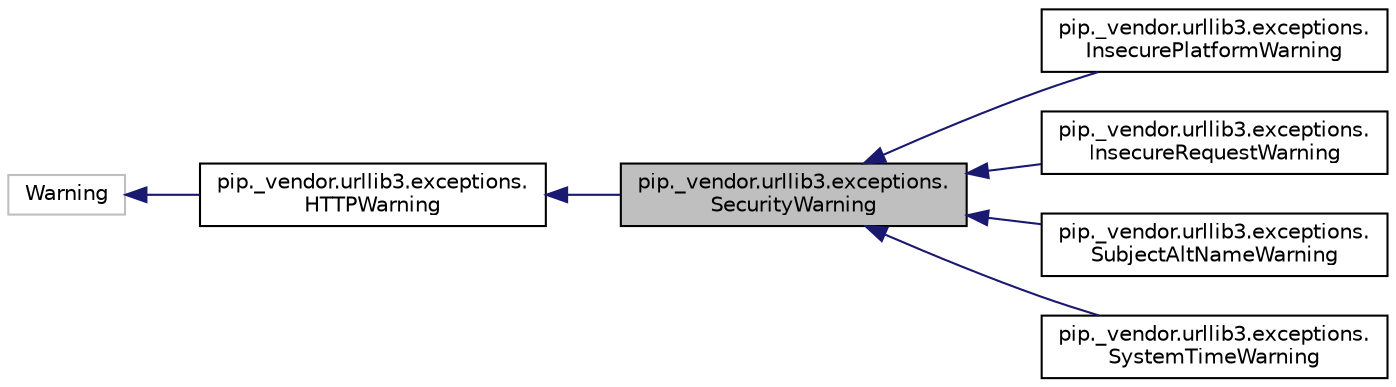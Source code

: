 digraph "pip._vendor.urllib3.exceptions.SecurityWarning"
{
 // LATEX_PDF_SIZE
  edge [fontname="Helvetica",fontsize="10",labelfontname="Helvetica",labelfontsize="10"];
  node [fontname="Helvetica",fontsize="10",shape=record];
  rankdir="LR";
  Node1 [label="pip._vendor.urllib3.exceptions.\lSecurityWarning",height=0.2,width=0.4,color="black", fillcolor="grey75", style="filled", fontcolor="black",tooltip=" "];
  Node2 -> Node1 [dir="back",color="midnightblue",fontsize="10",style="solid",fontname="Helvetica"];
  Node2 [label="pip._vendor.urllib3.exceptions.\lHTTPWarning",height=0.2,width=0.4,color="black", fillcolor="white", style="filled",URL="$da/db4/classpip_1_1__vendor_1_1urllib3_1_1exceptions_1_1_h_t_t_p_warning.html",tooltip=" "];
  Node3 -> Node2 [dir="back",color="midnightblue",fontsize="10",style="solid",fontname="Helvetica"];
  Node3 [label="Warning",height=0.2,width=0.4,color="grey75", fillcolor="white", style="filled",tooltip=" "];
  Node1 -> Node4 [dir="back",color="midnightblue",fontsize="10",style="solid",fontname="Helvetica"];
  Node4 [label="pip._vendor.urllib3.exceptions.\lInsecurePlatformWarning",height=0.2,width=0.4,color="black", fillcolor="white", style="filled",URL="$d4/db0/classpip_1_1__vendor_1_1urllib3_1_1exceptions_1_1_insecure_platform_warning.html",tooltip=" "];
  Node1 -> Node5 [dir="back",color="midnightblue",fontsize="10",style="solid",fontname="Helvetica"];
  Node5 [label="pip._vendor.urllib3.exceptions.\lInsecureRequestWarning",height=0.2,width=0.4,color="black", fillcolor="white", style="filled",URL="$d1/dae/classpip_1_1__vendor_1_1urllib3_1_1exceptions_1_1_insecure_request_warning.html",tooltip=" "];
  Node1 -> Node6 [dir="back",color="midnightblue",fontsize="10",style="solid",fontname="Helvetica"];
  Node6 [label="pip._vendor.urllib3.exceptions.\lSubjectAltNameWarning",height=0.2,width=0.4,color="black", fillcolor="white", style="filled",URL="$d0/d6f/classpip_1_1__vendor_1_1urllib3_1_1exceptions_1_1_subject_alt_name_warning.html",tooltip=" "];
  Node1 -> Node7 [dir="back",color="midnightblue",fontsize="10",style="solid",fontname="Helvetica"];
  Node7 [label="pip._vendor.urllib3.exceptions.\lSystemTimeWarning",height=0.2,width=0.4,color="black", fillcolor="white", style="filled",URL="$dc/dac/classpip_1_1__vendor_1_1urllib3_1_1exceptions_1_1_system_time_warning.html",tooltip=" "];
}
